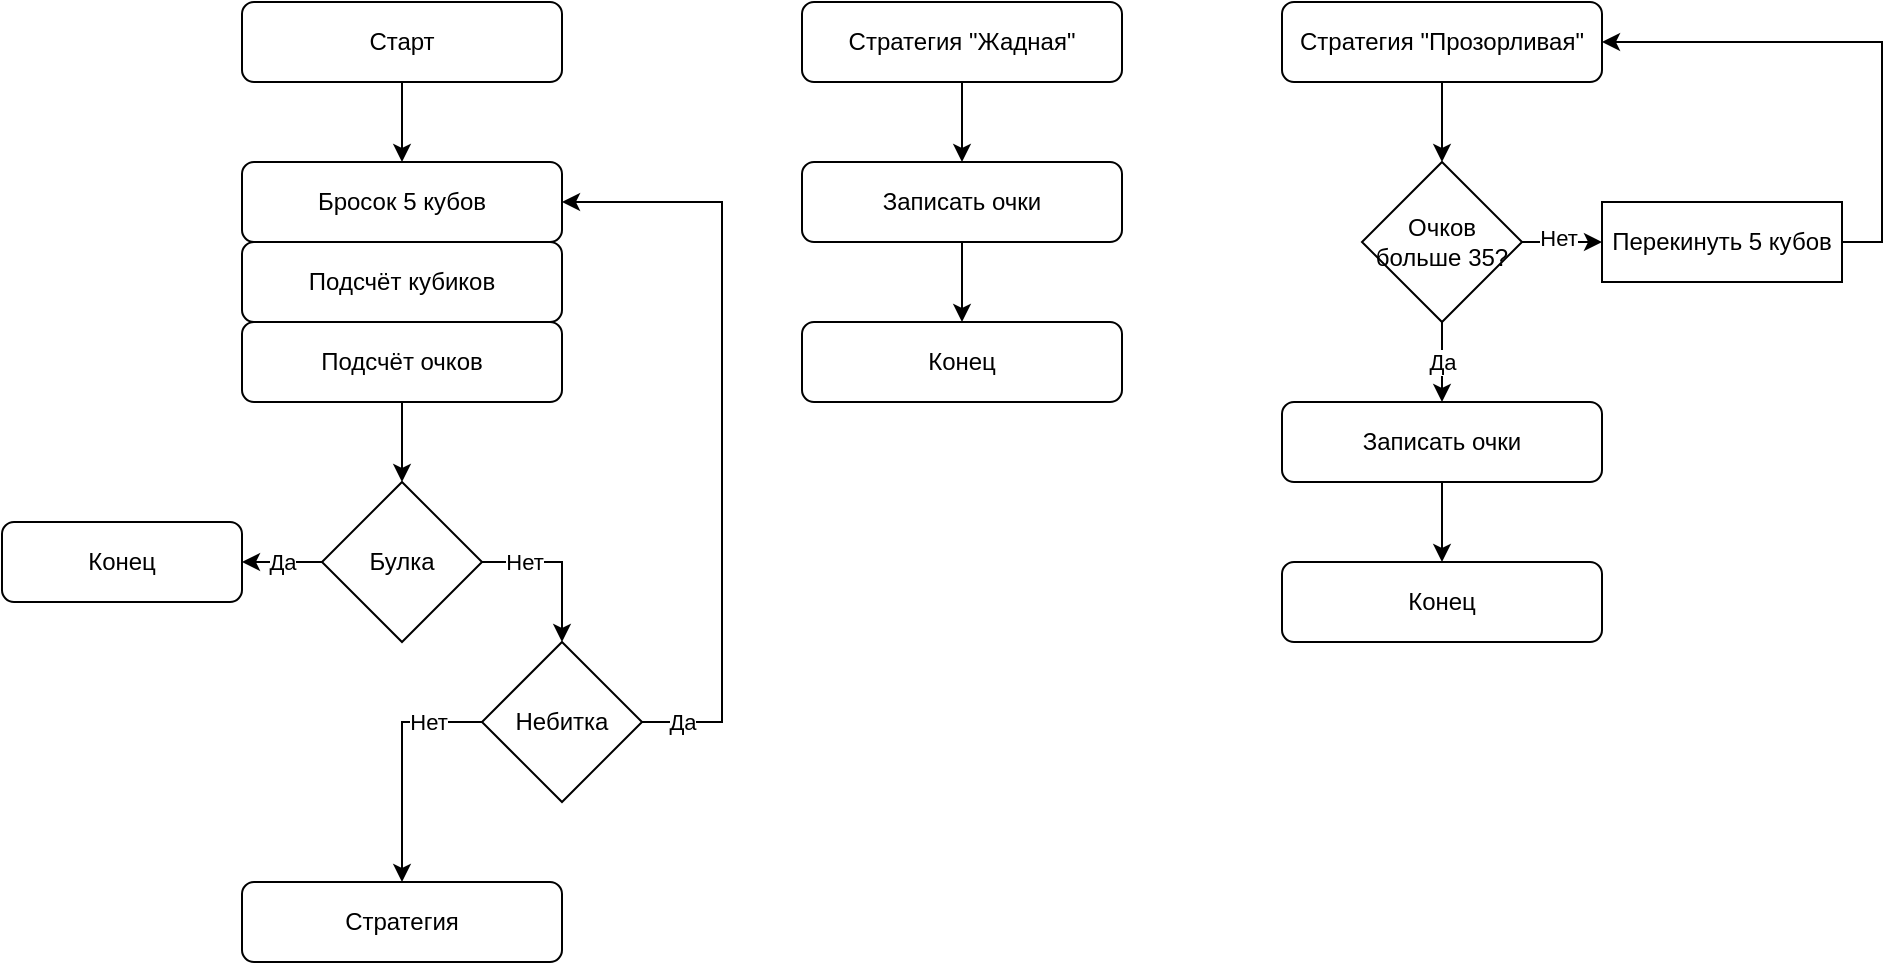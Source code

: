 <mxfile>
    <diagram name="Страница — 1" id="ciG4N1viYojl79Dgo718">
        <mxGraphModel dx="742" dy="645" grid="1" gridSize="10" guides="1" tooltips="1" connect="1" arrows="1" fold="1" page="1" pageScale="1" pageWidth="1654" pageHeight="1169" math="0" shadow="0">
            <root>
                <mxCell id="0"/>
                <mxCell id="1" parent="0"/>
                <mxCell id="XSMuP1_ajiFdRLT7pFgW-3" value="" style="edgeStyle=orthogonalEdgeStyle;rounded=0;orthogonalLoop=1;jettySize=auto;html=1;" parent="1" source="XSMuP1_ajiFdRLT7pFgW-1" target="XSMuP1_ajiFdRLT7pFgW-2" edge="1">
                    <mxGeometry relative="1" as="geometry"/>
                </mxCell>
                <mxCell id="XSMuP1_ajiFdRLT7pFgW-1" value="Старт" style="rounded=1;whiteSpace=wrap;html=1;" parent="1" vertex="1">
                    <mxGeometry x="480" y="120" width="160" height="40" as="geometry"/>
                </mxCell>
                <mxCell id="XSMuP1_ajiFdRLT7pFgW-2" value="Бросок 5 кубов" style="rounded=1;whiteSpace=wrap;html=1;" parent="1" vertex="1">
                    <mxGeometry x="480" y="200" width="160" height="40" as="geometry"/>
                </mxCell>
                <mxCell id="XSMuP1_ajiFdRLT7pFgW-6" value="" style="edgeStyle=orthogonalEdgeStyle;rounded=0;orthogonalLoop=1;jettySize=auto;html=1;" parent="1" source="XSMuP1_ajiFdRLT7pFgW-4" target="XSMuP1_ajiFdRLT7pFgW-5" edge="1">
                    <mxGeometry relative="1" as="geometry"/>
                </mxCell>
                <mxCell id="XSMuP1_ajiFdRLT7pFgW-8" value="Да" style="edgeLabel;html=1;align=center;verticalAlign=middle;resizable=0;points=[];" parent="XSMuP1_ajiFdRLT7pFgW-6" vertex="1" connectable="0">
                    <mxGeometry x="0.121" y="2" relative="1" as="geometry">
                        <mxPoint x="2" y="-2" as="offset"/>
                    </mxGeometry>
                </mxCell>
                <mxCell id="XSMuP1_ajiFdRLT7pFgW-10" value="" style="edgeStyle=orthogonalEdgeStyle;rounded=0;orthogonalLoop=1;jettySize=auto;html=1;exitX=1;exitY=0.5;exitDx=0;exitDy=0;" parent="1" source="XSMuP1_ajiFdRLT7pFgW-4" target="XSMuP1_ajiFdRLT7pFgW-9" edge="1">
                    <mxGeometry relative="1" as="geometry"/>
                </mxCell>
                <mxCell id="XSMuP1_ajiFdRLT7pFgW-11" value="Нет" style="edgeLabel;html=1;align=center;verticalAlign=middle;resizable=0;points=[];" parent="XSMuP1_ajiFdRLT7pFgW-10" vertex="1" connectable="0">
                    <mxGeometry x="-0.618" y="-2" relative="1" as="geometry">
                        <mxPoint x="5" y="-2" as="offset"/>
                    </mxGeometry>
                </mxCell>
                <mxCell id="XSMuP1_ajiFdRLT7pFgW-4" value="Булка" style="rhombus;whiteSpace=wrap;html=1;" parent="1" vertex="1">
                    <mxGeometry x="520" y="360" width="80" height="80" as="geometry"/>
                </mxCell>
                <mxCell id="XSMuP1_ajiFdRLT7pFgW-5" value="Конец" style="rounded=1;whiteSpace=wrap;html=1;" parent="1" vertex="1">
                    <mxGeometry x="360" y="380" width="120" height="40" as="geometry"/>
                </mxCell>
                <mxCell id="XSMuP1_ajiFdRLT7pFgW-12" style="edgeStyle=orthogonalEdgeStyle;rounded=0;orthogonalLoop=1;jettySize=auto;html=1;exitX=1;exitY=0.5;exitDx=0;exitDy=0;entryX=1;entryY=0.5;entryDx=0;entryDy=0;" parent="1" source="XSMuP1_ajiFdRLT7pFgW-9" target="XSMuP1_ajiFdRLT7pFgW-2" edge="1">
                    <mxGeometry relative="1" as="geometry">
                        <Array as="points">
                            <mxPoint x="720" y="480"/>
                            <mxPoint x="720" y="220"/>
                        </Array>
                    </mxGeometry>
                </mxCell>
                <mxCell id="XSMuP1_ajiFdRLT7pFgW-13" value="Да" style="edgeLabel;html=1;align=center;verticalAlign=middle;resizable=0;points=[];" parent="XSMuP1_ajiFdRLT7pFgW-12" vertex="1" connectable="0">
                    <mxGeometry x="-0.807" y="-2" relative="1" as="geometry">
                        <mxPoint x="-17" y="-2" as="offset"/>
                    </mxGeometry>
                </mxCell>
                <mxCell id="XSMuP1_ajiFdRLT7pFgW-14" style="edgeStyle=orthogonalEdgeStyle;rounded=0;orthogonalLoop=1;jettySize=auto;html=1;exitX=0;exitY=0.5;exitDx=0;exitDy=0;entryX=0.5;entryY=0;entryDx=0;entryDy=0;" parent="1" source="XSMuP1_ajiFdRLT7pFgW-9" target="XSMuP1_ajiFdRLT7pFgW-16" edge="1">
                    <mxGeometry relative="1" as="geometry">
                        <mxPoint x="560" y="520" as="targetPoint"/>
                        <Array as="points">
                            <mxPoint x="560" y="480"/>
                        </Array>
                    </mxGeometry>
                </mxCell>
                <mxCell id="XSMuP1_ajiFdRLT7pFgW-15" value="Нет" style="edgeLabel;html=1;align=center;verticalAlign=middle;resizable=0;points=[];" parent="XSMuP1_ajiFdRLT7pFgW-14" vertex="1" connectable="0">
                    <mxGeometry x="-0.553" y="-2" relative="1" as="geometry">
                        <mxPoint y="2" as="offset"/>
                    </mxGeometry>
                </mxCell>
                <mxCell id="XSMuP1_ajiFdRLT7pFgW-9" value="Небитка" style="rhombus;whiteSpace=wrap;html=1;" parent="1" vertex="1">
                    <mxGeometry x="600" y="440" width="80" height="80" as="geometry"/>
                </mxCell>
                <mxCell id="XSMuP1_ajiFdRLT7pFgW-16" value="Стратегия" style="rounded=1;whiteSpace=wrap;html=1;" parent="1" vertex="1">
                    <mxGeometry x="480" y="560" width="160" height="40" as="geometry"/>
                </mxCell>
                <mxCell id="XSMuP1_ajiFdRLT7pFgW-20" value="" style="edgeStyle=orthogonalEdgeStyle;rounded=0;orthogonalLoop=1;jettySize=auto;html=1;" parent="1" source="XSMuP1_ajiFdRLT7pFgW-17" target="XSMuP1_ajiFdRLT7pFgW-19" edge="1">
                    <mxGeometry relative="1" as="geometry"/>
                </mxCell>
                <mxCell id="XSMuP1_ajiFdRLT7pFgW-17" value="Стратегия &quot;Жадная&quot;" style="rounded=1;whiteSpace=wrap;html=1;" parent="1" vertex="1">
                    <mxGeometry x="760" y="120" width="160" height="40" as="geometry"/>
                </mxCell>
                <mxCell id="XSMuP1_ajiFdRLT7pFgW-22" value="" style="edgeStyle=orthogonalEdgeStyle;rounded=0;orthogonalLoop=1;jettySize=auto;html=1;" parent="1" source="XSMuP1_ajiFdRLT7pFgW-19" target="XSMuP1_ajiFdRLT7pFgW-21" edge="1">
                    <mxGeometry relative="1" as="geometry"/>
                </mxCell>
                <mxCell id="XSMuP1_ajiFdRLT7pFgW-19" value="Записать очки" style="rounded=1;whiteSpace=wrap;html=1;" parent="1" vertex="1">
                    <mxGeometry x="760" y="200" width="160" height="40" as="geometry"/>
                </mxCell>
                <mxCell id="XSMuP1_ajiFdRLT7pFgW-21" value="Конец" style="rounded=1;whiteSpace=wrap;html=1;" parent="1" vertex="1">
                    <mxGeometry x="760" y="280" width="160" height="40" as="geometry"/>
                </mxCell>
                <mxCell id="XSMuP1_ajiFdRLT7pFgW-27" style="edgeStyle=orthogonalEdgeStyle;rounded=0;orthogonalLoop=1;jettySize=auto;html=1;exitX=0.5;exitY=1;exitDx=0;exitDy=0;entryX=0.5;entryY=0;entryDx=0;entryDy=0;" parent="1" source="XSMuP1_ajiFdRLT7pFgW-23" target="XSMuP1_ajiFdRLT7pFgW-26" edge="1">
                    <mxGeometry relative="1" as="geometry"/>
                </mxCell>
                <mxCell id="XSMuP1_ajiFdRLT7pFgW-23" value="Стратегия &quot;Прозорливая&quot;" style="rounded=1;whiteSpace=wrap;html=1;" parent="1" vertex="1">
                    <mxGeometry x="1000" y="120" width="160" height="40" as="geometry"/>
                </mxCell>
                <mxCell id="XSMuP1_ajiFdRLT7pFgW-29" value="" style="edgeStyle=orthogonalEdgeStyle;rounded=0;orthogonalLoop=1;jettySize=auto;html=1;" parent="1" source="XSMuP1_ajiFdRLT7pFgW-26" target="XSMuP1_ajiFdRLT7pFgW-28" edge="1">
                    <mxGeometry relative="1" as="geometry"/>
                </mxCell>
                <mxCell id="XSMuP1_ajiFdRLT7pFgW-30" value="Нет" style="edgeLabel;html=1;align=center;verticalAlign=middle;resizable=0;points=[];" parent="XSMuP1_ajiFdRLT7pFgW-29" vertex="1" connectable="0">
                    <mxGeometry x="-0.105" y="2" relative="1" as="geometry">
                        <mxPoint as="offset"/>
                    </mxGeometry>
                </mxCell>
                <mxCell id="XSMuP1_ajiFdRLT7pFgW-31" style="edgeStyle=orthogonalEdgeStyle;rounded=0;orthogonalLoop=1;jettySize=auto;html=1;exitX=0.5;exitY=1;exitDx=0;exitDy=0;entryX=0.5;entryY=0;entryDx=0;entryDy=0;" parent="1" source="XSMuP1_ajiFdRLT7pFgW-26" target="XSMuP1_ajiFdRLT7pFgW-35" edge="1">
                    <mxGeometry relative="1" as="geometry">
                        <mxPoint x="1090" y="300" as="targetPoint"/>
                    </mxGeometry>
                </mxCell>
                <mxCell id="XSMuP1_ajiFdRLT7pFgW-34" value="Да" style="edgeLabel;html=1;align=center;verticalAlign=middle;resizable=0;points=[];" parent="XSMuP1_ajiFdRLT7pFgW-31" vertex="1" connectable="0">
                    <mxGeometry x="-0.19" y="-3" relative="1" as="geometry">
                        <mxPoint x="3" y="4" as="offset"/>
                    </mxGeometry>
                </mxCell>
                <mxCell id="XSMuP1_ajiFdRLT7pFgW-26" value="Очков больше 35?" style="rhombus;whiteSpace=wrap;html=1;" parent="1" vertex="1">
                    <mxGeometry x="1040" y="200" width="80" height="80" as="geometry"/>
                </mxCell>
                <mxCell id="XSMuP1_ajiFdRLT7pFgW-37" style="edgeStyle=orthogonalEdgeStyle;rounded=0;orthogonalLoop=1;jettySize=auto;html=1;exitX=1;exitY=0.5;exitDx=0;exitDy=0;entryX=1;entryY=0.5;entryDx=0;entryDy=0;" parent="1" source="XSMuP1_ajiFdRLT7pFgW-28" target="XSMuP1_ajiFdRLT7pFgW-23" edge="1">
                    <mxGeometry relative="1" as="geometry"/>
                </mxCell>
                <mxCell id="XSMuP1_ajiFdRLT7pFgW-28" value="Перекинуть 5 кубов" style="whiteSpace=wrap;html=1;" parent="1" vertex="1">
                    <mxGeometry x="1160" y="220" width="120" height="40" as="geometry"/>
                </mxCell>
                <mxCell id="XSMuP1_ajiFdRLT7pFgW-32" value="Конец" style="rounded=1;whiteSpace=wrap;html=1;" parent="1" vertex="1">
                    <mxGeometry x="1000" y="400" width="160" height="40" as="geometry"/>
                </mxCell>
                <mxCell id="XSMuP1_ajiFdRLT7pFgW-36" style="edgeStyle=orthogonalEdgeStyle;rounded=0;orthogonalLoop=1;jettySize=auto;html=1;exitX=0.5;exitY=1;exitDx=0;exitDy=0;entryX=0.5;entryY=0;entryDx=0;entryDy=0;" parent="1" source="XSMuP1_ajiFdRLT7pFgW-35" target="XSMuP1_ajiFdRLT7pFgW-32" edge="1">
                    <mxGeometry relative="1" as="geometry"/>
                </mxCell>
                <mxCell id="XSMuP1_ajiFdRLT7pFgW-35" value="Записать очки" style="rounded=1;whiteSpace=wrap;html=1;" parent="1" vertex="1">
                    <mxGeometry x="1000" y="320" width="160" height="40" as="geometry"/>
                </mxCell>
                <mxCell id="5" value="" style="edgeStyle=none;html=1;" edge="1" parent="1" source="2" target="4">
                    <mxGeometry relative="1" as="geometry"/>
                </mxCell>
                <mxCell id="2" value="Подсчёт кубиков" style="rounded=1;whiteSpace=wrap;html=1;" vertex="1" parent="1">
                    <mxGeometry x="480" y="240" width="160" height="40" as="geometry"/>
                </mxCell>
                <mxCell id="6" style="edgeStyle=none;html=1;exitX=0.5;exitY=1;exitDx=0;exitDy=0;entryX=0.5;entryY=0;entryDx=0;entryDy=0;" edge="1" parent="1" source="4" target="XSMuP1_ajiFdRLT7pFgW-4">
                    <mxGeometry relative="1" as="geometry"/>
                </mxCell>
                <mxCell id="4" value="Подсчёт очков" style="rounded=1;whiteSpace=wrap;html=1;" vertex="1" parent="1">
                    <mxGeometry x="480" y="280" width="160" height="40" as="geometry"/>
                </mxCell>
            </root>
        </mxGraphModel>
    </diagram>
</mxfile>
